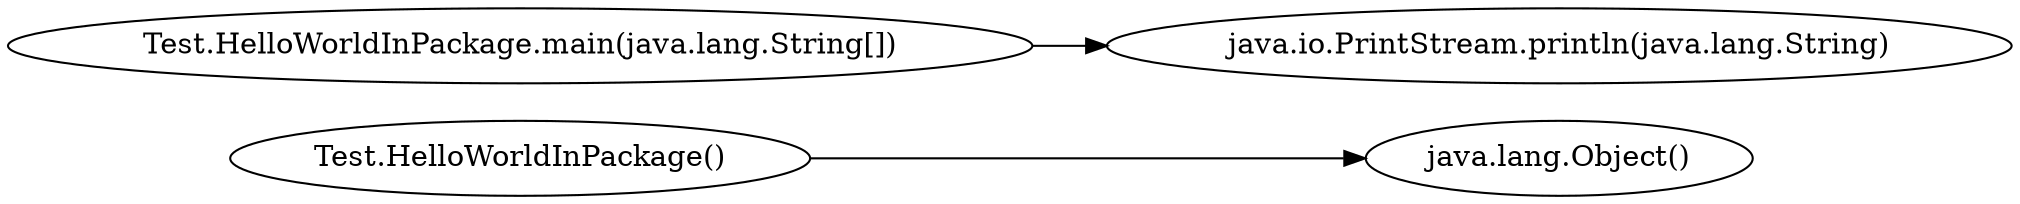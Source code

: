 digraph graphname {
rankdir="LR";
0 [label="Test.HelloWorldInPackage()"]
1 [label="java.lang.Object()"]
2 [label="Test.HelloWorldInPackage.main(java.lang.String[])"]
3 [label="java.io.PrintStream.println(java.lang.String)"]
0 -> 1
2 -> 3
}
